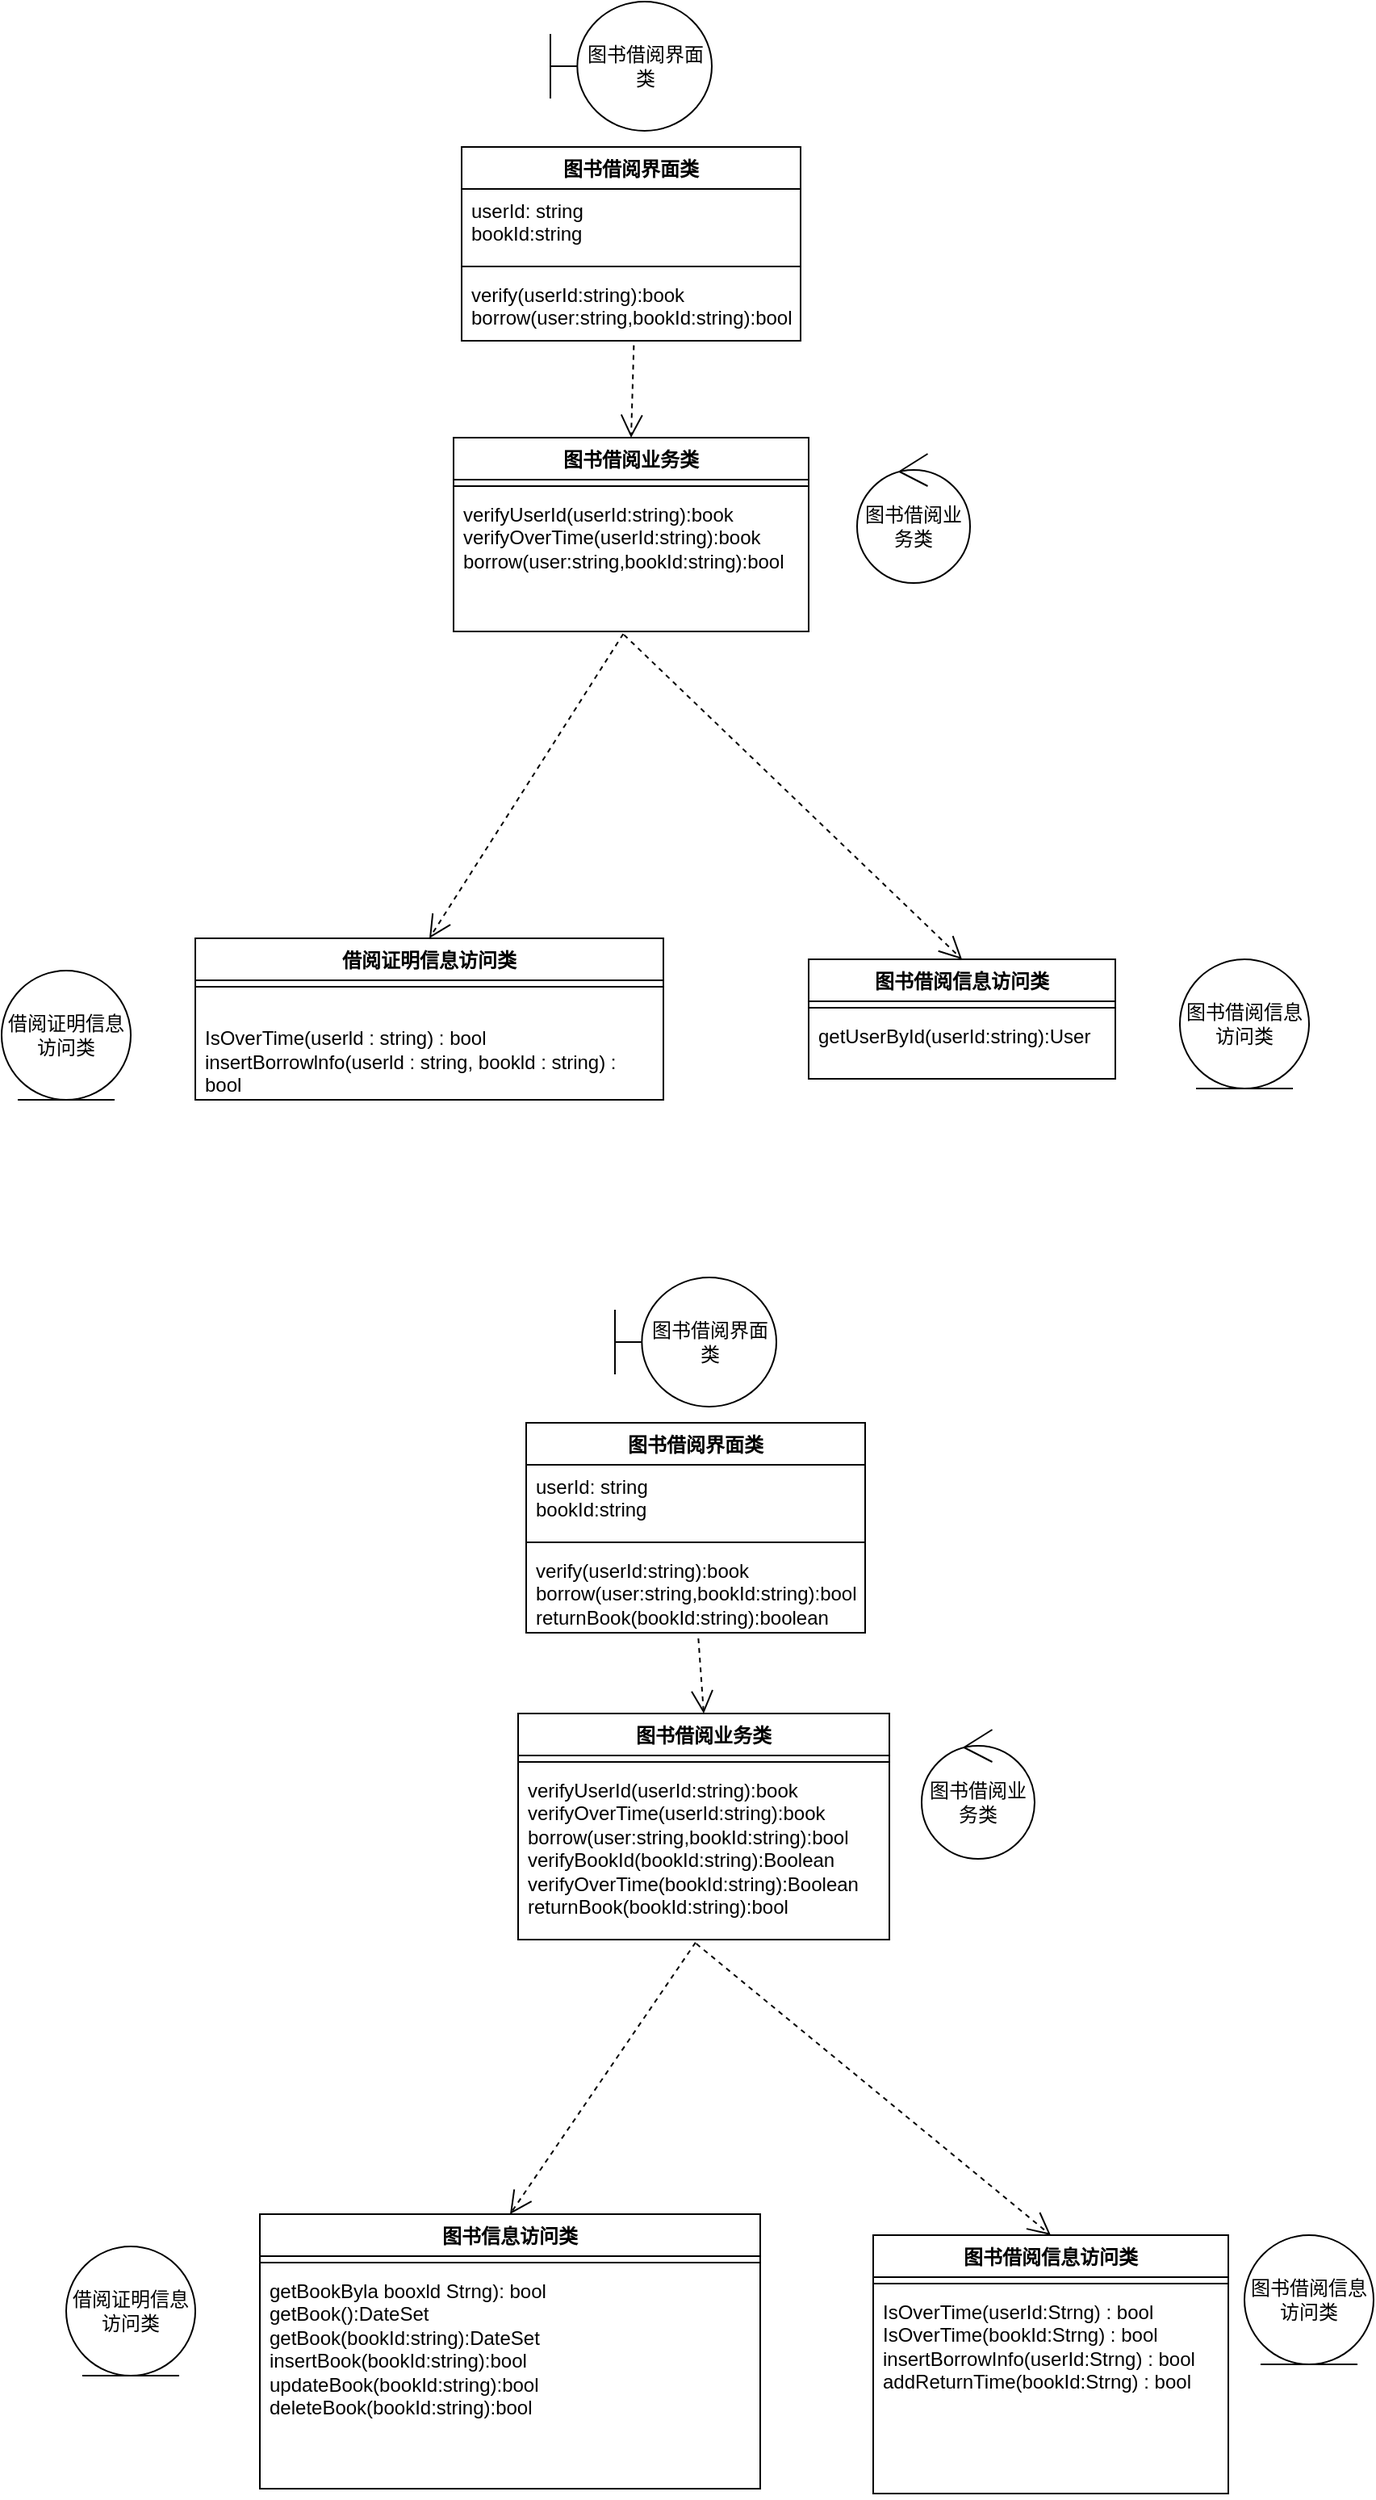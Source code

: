 <mxfile version="21.1.7" type="github">
  <diagram name="第 1 页" id="2etSsabE5EfdO6nmUWNd">
    <mxGraphModel dx="2062" dy="694" grid="1" gridSize="10" guides="1" tooltips="1" connect="1" arrows="1" fold="1" page="1" pageScale="1" pageWidth="827" pageHeight="1169" math="0" shadow="0">
      <root>
        <mxCell id="0" />
        <mxCell id="1" parent="0" />
        <mxCell id="MQDV8qLic893FauFztu4-1" value="图书借阅界面类" style="shape=umlBoundary;whiteSpace=wrap;html=1;" vertex="1" parent="1">
          <mxGeometry x="240" y="20" width="100" height="80" as="geometry" />
        </mxCell>
        <mxCell id="MQDV8qLic893FauFztu4-3" value="借阅证明信息访问类" style="ellipse;shape=umlEntity;whiteSpace=wrap;html=1;" vertex="1" parent="1">
          <mxGeometry x="-100" y="620" width="80" height="80" as="geometry" />
        </mxCell>
        <mxCell id="MQDV8qLic893FauFztu4-4" value="图书借阅业务类" style="ellipse;shape=umlControl;whiteSpace=wrap;html=1;" vertex="1" parent="1">
          <mxGeometry x="430" y="300" width="70" height="80" as="geometry" />
        </mxCell>
        <mxCell id="MQDV8qLic893FauFztu4-5" value="图书借阅信息访问类" style="ellipse;shape=umlEntity;whiteSpace=wrap;html=1;" vertex="1" parent="1">
          <mxGeometry x="630" y="613" width="80" height="80" as="geometry" />
        </mxCell>
        <mxCell id="MQDV8qLic893FauFztu4-6" value="图书借阅界面类" style="swimlane;fontStyle=1;align=center;verticalAlign=top;childLayout=stackLayout;horizontal=1;startSize=26;horizontalStack=0;resizeParent=1;resizeParentMax=0;resizeLast=0;collapsible=1;marginBottom=0;whiteSpace=wrap;html=1;" vertex="1" parent="1">
          <mxGeometry x="185" y="110" width="210" height="120" as="geometry" />
        </mxCell>
        <mxCell id="MQDV8qLic893FauFztu4-7" value="userId: string&lt;br&gt;bookId:string" style="text;strokeColor=none;fillColor=none;align=left;verticalAlign=top;spacingLeft=4;spacingRight=4;overflow=hidden;rotatable=0;points=[[0,0.5],[1,0.5]];portConstraint=eastwest;whiteSpace=wrap;html=1;" vertex="1" parent="MQDV8qLic893FauFztu4-6">
          <mxGeometry y="26" width="210" height="44" as="geometry" />
        </mxCell>
        <mxCell id="MQDV8qLic893FauFztu4-8" value="" style="line;strokeWidth=1;fillColor=none;align=left;verticalAlign=middle;spacingTop=-1;spacingLeft=3;spacingRight=3;rotatable=0;labelPosition=right;points=[];portConstraint=eastwest;strokeColor=inherit;" vertex="1" parent="MQDV8qLic893FauFztu4-6">
          <mxGeometry y="70" width="210" height="8" as="geometry" />
        </mxCell>
        <mxCell id="MQDV8qLic893FauFztu4-9" value="verify(userId:string):book&lt;br&gt;borrow(user:string,bookId:string):bool" style="text;strokeColor=none;fillColor=none;align=left;verticalAlign=top;spacingLeft=4;spacingRight=4;overflow=hidden;rotatable=0;points=[[0,0.5],[1,0.5]];portConstraint=eastwest;whiteSpace=wrap;html=1;" vertex="1" parent="MQDV8qLic893FauFztu4-6">
          <mxGeometry y="78" width="210" height="42" as="geometry" />
        </mxCell>
        <mxCell id="MQDV8qLic893FauFztu4-10" value="借阅证明信息访问类" style="swimlane;fontStyle=1;align=center;verticalAlign=top;childLayout=stackLayout;horizontal=1;startSize=26;horizontalStack=0;resizeParent=1;resizeParentMax=0;resizeLast=0;collapsible=1;marginBottom=0;whiteSpace=wrap;html=1;" vertex="1" parent="1">
          <mxGeometry x="20" y="600" width="290" height="100" as="geometry" />
        </mxCell>
        <mxCell id="MQDV8qLic893FauFztu4-12" value="" style="line;strokeWidth=1;fillColor=none;align=left;verticalAlign=middle;spacingTop=-1;spacingLeft=3;spacingRight=3;rotatable=0;labelPosition=right;points=[];portConstraint=eastwest;strokeColor=inherit;" vertex="1" parent="MQDV8qLic893FauFztu4-10">
          <mxGeometry y="26" width="290" height="8" as="geometry" />
        </mxCell>
        <mxCell id="MQDV8qLic893FauFztu4-13" value="&lt;div&gt;&lt;br&gt;&lt;/div&gt;&lt;div&gt;&lt;div&gt;IsOverTime(userld : string) : bool&lt;/div&gt;&lt;div&gt;insertBorrowlnfo(userld : string, bookld : string) : bool&lt;/div&gt;&lt;/div&gt;&lt;div&gt;&lt;br&gt;&lt;/div&gt;" style="text;strokeColor=none;fillColor=none;align=left;verticalAlign=top;spacingLeft=4;spacingRight=4;overflow=hidden;rotatable=0;points=[[0,0.5],[1,0.5]];portConstraint=eastwest;whiteSpace=wrap;html=1;" vertex="1" parent="MQDV8qLic893FauFztu4-10">
          <mxGeometry y="34" width="290" height="66" as="geometry" />
        </mxCell>
        <mxCell id="MQDV8qLic893FauFztu4-15" value="图书借阅业务类" style="swimlane;fontStyle=1;align=center;verticalAlign=top;childLayout=stackLayout;horizontal=1;startSize=26;horizontalStack=0;resizeParent=1;resizeParentMax=0;resizeLast=0;collapsible=1;marginBottom=0;whiteSpace=wrap;html=1;" vertex="1" parent="1">
          <mxGeometry x="180" y="290" width="220" height="120" as="geometry" />
        </mxCell>
        <mxCell id="MQDV8qLic893FauFztu4-17" value="" style="line;strokeWidth=1;fillColor=none;align=left;verticalAlign=middle;spacingTop=-1;spacingLeft=3;spacingRight=3;rotatable=0;labelPosition=right;points=[];portConstraint=eastwest;strokeColor=inherit;" vertex="1" parent="MQDV8qLic893FauFztu4-15">
          <mxGeometry y="26" width="220" height="8" as="geometry" />
        </mxCell>
        <mxCell id="MQDV8qLic893FauFztu4-18" value="verifyUserId(userId:string):book&lt;br&gt;verifyOverTime(userId:string):book&lt;br style=&quot;border-color: var(--border-color);&quot;&gt;borrow(user:string,bookId:string):bool" style="text;strokeColor=none;fillColor=none;align=left;verticalAlign=top;spacingLeft=4;spacingRight=4;overflow=hidden;rotatable=0;points=[[0,0.5],[1,0.5]];portConstraint=eastwest;whiteSpace=wrap;html=1;" vertex="1" parent="MQDV8qLic893FauFztu4-15">
          <mxGeometry y="34" width="220" height="86" as="geometry" />
        </mxCell>
        <mxCell id="MQDV8qLic893FauFztu4-19" value="图书借阅信息访问类" style="swimlane;fontStyle=1;align=center;verticalAlign=top;childLayout=stackLayout;horizontal=1;startSize=26;horizontalStack=0;resizeParent=1;resizeParentMax=0;resizeLast=0;collapsible=1;marginBottom=0;whiteSpace=wrap;html=1;" vertex="1" parent="1">
          <mxGeometry x="400" y="613" width="190" height="74" as="geometry" />
        </mxCell>
        <mxCell id="MQDV8qLic893FauFztu4-21" value="" style="line;strokeWidth=1;fillColor=none;align=left;verticalAlign=middle;spacingTop=-1;spacingLeft=3;spacingRight=3;rotatable=0;labelPosition=right;points=[];portConstraint=eastwest;strokeColor=inherit;" vertex="1" parent="MQDV8qLic893FauFztu4-19">
          <mxGeometry y="26" width="190" height="8" as="geometry" />
        </mxCell>
        <mxCell id="MQDV8qLic893FauFztu4-22" value="getUserById(userId:string):User" style="text;strokeColor=none;fillColor=none;align=left;verticalAlign=top;spacingLeft=4;spacingRight=4;overflow=hidden;rotatable=0;points=[[0,0.5],[1,0.5]];portConstraint=eastwest;whiteSpace=wrap;html=1;" vertex="1" parent="MQDV8qLic893FauFztu4-19">
          <mxGeometry y="34" width="190" height="40" as="geometry" />
        </mxCell>
        <mxCell id="MQDV8qLic893FauFztu4-25" value="" style="endArrow=open;endSize=12;dashed=1;html=1;rounded=0;exitX=0.508;exitY=1.067;exitDx=0;exitDy=0;exitPerimeter=0;entryX=0.5;entryY=0;entryDx=0;entryDy=0;" edge="1" parent="1" source="MQDV8qLic893FauFztu4-9" target="MQDV8qLic893FauFztu4-15">
          <mxGeometry width="160" relative="1" as="geometry">
            <mxPoint x="40" y="350" as="sourcePoint" />
            <mxPoint x="200" y="350" as="targetPoint" />
          </mxGeometry>
        </mxCell>
        <mxCell id="MQDV8qLic893FauFztu4-26" value="" style="endArrow=open;endSize=12;dashed=1;html=1;rounded=0;exitX=0.478;exitY=1.017;exitDx=0;exitDy=0;exitPerimeter=0;entryX=0.5;entryY=0;entryDx=0;entryDy=0;" edge="1" parent="1" source="MQDV8qLic893FauFztu4-18" target="MQDV8qLic893FauFztu4-10">
          <mxGeometry width="160" relative="1" as="geometry">
            <mxPoint x="302" y="243" as="sourcePoint" />
            <mxPoint x="300" y="300" as="targetPoint" />
          </mxGeometry>
        </mxCell>
        <mxCell id="MQDV8qLic893FauFztu4-27" value="" style="endArrow=open;endSize=12;dashed=1;html=1;rounded=0;exitX=0.48;exitY=1.024;exitDx=0;exitDy=0;exitPerimeter=0;entryX=0.5;entryY=0;entryDx=0;entryDy=0;" edge="1" parent="1" source="MQDV8qLic893FauFztu4-18" target="MQDV8qLic893FauFztu4-19">
          <mxGeometry width="160" relative="1" as="geometry">
            <mxPoint x="295" y="421" as="sourcePoint" />
            <mxPoint x="448" y="613" as="targetPoint" />
          </mxGeometry>
        </mxCell>
        <mxCell id="MQDV8qLic893FauFztu4-29" value="图书借阅界面类" style="shape=umlBoundary;whiteSpace=wrap;html=1;" vertex="1" parent="1">
          <mxGeometry x="280" y="810" width="100" height="80" as="geometry" />
        </mxCell>
        <mxCell id="MQDV8qLic893FauFztu4-30" value="借阅证明信息访问类" style="ellipse;shape=umlEntity;whiteSpace=wrap;html=1;" vertex="1" parent="1">
          <mxGeometry x="-60" y="1410" width="80" height="80" as="geometry" />
        </mxCell>
        <mxCell id="MQDV8qLic893FauFztu4-31" value="图书借阅业务类" style="ellipse;shape=umlControl;whiteSpace=wrap;html=1;" vertex="1" parent="1">
          <mxGeometry x="470" y="1090" width="70" height="80" as="geometry" />
        </mxCell>
        <mxCell id="MQDV8qLic893FauFztu4-32" value="图书借阅信息访问类" style="ellipse;shape=umlEntity;whiteSpace=wrap;html=1;" vertex="1" parent="1">
          <mxGeometry x="670" y="1403" width="80" height="80" as="geometry" />
        </mxCell>
        <mxCell id="MQDV8qLic893FauFztu4-33" value="图书借阅界面类" style="swimlane;fontStyle=1;align=center;verticalAlign=top;childLayout=stackLayout;horizontal=1;startSize=26;horizontalStack=0;resizeParent=1;resizeParentMax=0;resizeLast=0;collapsible=1;marginBottom=0;whiteSpace=wrap;html=1;" vertex="1" parent="1">
          <mxGeometry x="225" y="900" width="210" height="130" as="geometry" />
        </mxCell>
        <mxCell id="MQDV8qLic893FauFztu4-34" value="userId: string&lt;br&gt;bookId:string" style="text;strokeColor=none;fillColor=none;align=left;verticalAlign=top;spacingLeft=4;spacingRight=4;overflow=hidden;rotatable=0;points=[[0,0.5],[1,0.5]];portConstraint=eastwest;whiteSpace=wrap;html=1;" vertex="1" parent="MQDV8qLic893FauFztu4-33">
          <mxGeometry y="26" width="210" height="44" as="geometry" />
        </mxCell>
        <mxCell id="MQDV8qLic893FauFztu4-35" value="" style="line;strokeWidth=1;fillColor=none;align=left;verticalAlign=middle;spacingTop=-1;spacingLeft=3;spacingRight=3;rotatable=0;labelPosition=right;points=[];portConstraint=eastwest;strokeColor=inherit;" vertex="1" parent="MQDV8qLic893FauFztu4-33">
          <mxGeometry y="70" width="210" height="8" as="geometry" />
        </mxCell>
        <mxCell id="MQDV8qLic893FauFztu4-36" value="verify(userId:string):book&lt;br&gt;borrow(user:string,bookId:string):bool&lt;br&gt;returnBook(bookId:string):boolean" style="text;strokeColor=none;fillColor=none;align=left;verticalAlign=top;spacingLeft=4;spacingRight=4;overflow=hidden;rotatable=0;points=[[0,0.5],[1,0.5]];portConstraint=eastwest;whiteSpace=wrap;html=1;" vertex="1" parent="MQDV8qLic893FauFztu4-33">
          <mxGeometry y="78" width="210" height="52" as="geometry" />
        </mxCell>
        <mxCell id="MQDV8qLic893FauFztu4-37" value="图书信息访问类" style="swimlane;fontStyle=1;align=center;verticalAlign=top;childLayout=stackLayout;horizontal=1;startSize=26;horizontalStack=0;resizeParent=1;resizeParentMax=0;resizeLast=0;collapsible=1;marginBottom=0;whiteSpace=wrap;html=1;" vertex="1" parent="1">
          <mxGeometry x="60" y="1390" width="310" height="170" as="geometry" />
        </mxCell>
        <mxCell id="MQDV8qLic893FauFztu4-38" value="" style="line;strokeWidth=1;fillColor=none;align=left;verticalAlign=middle;spacingTop=-1;spacingLeft=3;spacingRight=3;rotatable=0;labelPosition=right;points=[];portConstraint=eastwest;strokeColor=inherit;" vertex="1" parent="MQDV8qLic893FauFztu4-37">
          <mxGeometry y="26" width="310" height="8" as="geometry" />
        </mxCell>
        <mxCell id="MQDV8qLic893FauFztu4-39" value="getBookByla booxld Strng): bool&lt;br&gt;getBook():DateSet&lt;br&gt;getBook(bookId:string):DateSet&lt;br&gt;insertBook(bookId:string):bool&lt;br&gt;updateBook(bookId:string):bool&lt;br&gt;deleteBook(bookId:string):bool" style="text;strokeColor=none;fillColor=none;align=left;verticalAlign=top;spacingLeft=4;spacingRight=4;overflow=hidden;rotatable=0;points=[[0,0.5],[1,0.5]];portConstraint=eastwest;whiteSpace=wrap;html=1;" vertex="1" parent="MQDV8qLic893FauFztu4-37">
          <mxGeometry y="34" width="310" height="136" as="geometry" />
        </mxCell>
        <mxCell id="MQDV8qLic893FauFztu4-40" value="图书借阅业务类" style="swimlane;fontStyle=1;align=center;verticalAlign=top;childLayout=stackLayout;horizontal=1;startSize=26;horizontalStack=0;resizeParent=1;resizeParentMax=0;resizeLast=0;collapsible=1;marginBottom=0;whiteSpace=wrap;html=1;" vertex="1" parent="1">
          <mxGeometry x="220" y="1080" width="230" height="140" as="geometry" />
        </mxCell>
        <mxCell id="MQDV8qLic893FauFztu4-41" value="" style="line;strokeWidth=1;fillColor=none;align=left;verticalAlign=middle;spacingTop=-1;spacingLeft=3;spacingRight=3;rotatable=0;labelPosition=right;points=[];portConstraint=eastwest;strokeColor=inherit;" vertex="1" parent="MQDV8qLic893FauFztu4-40">
          <mxGeometry y="26" width="230" height="8" as="geometry" />
        </mxCell>
        <mxCell id="MQDV8qLic893FauFztu4-42" value="verifyUserId(userId:string):book&lt;br&gt;verifyOverTime(userId:string):book&lt;br style=&quot;border-color: var(--border-color);&quot;&gt;borrow(user:string,bookId:string):bool&lt;br&gt;verifyBookId(bookId:string):Boolean&lt;br&gt;verifyOverTime(bookId:string):Boolean&lt;br&gt;returnBook(bookId:string):bool" style="text;strokeColor=none;fillColor=none;align=left;verticalAlign=top;spacingLeft=4;spacingRight=4;overflow=hidden;rotatable=0;points=[[0,0.5],[1,0.5]];portConstraint=eastwest;whiteSpace=wrap;html=1;" vertex="1" parent="MQDV8qLic893FauFztu4-40">
          <mxGeometry y="34" width="230" height="106" as="geometry" />
        </mxCell>
        <mxCell id="MQDV8qLic893FauFztu4-43" value="图书借阅信息访问类" style="swimlane;fontStyle=1;align=center;verticalAlign=top;childLayout=stackLayout;horizontal=1;startSize=26;horizontalStack=0;resizeParent=1;resizeParentMax=0;resizeLast=0;collapsible=1;marginBottom=0;whiteSpace=wrap;html=1;" vertex="1" parent="1">
          <mxGeometry x="440" y="1403" width="220" height="160" as="geometry" />
        </mxCell>
        <mxCell id="MQDV8qLic893FauFztu4-44" value="" style="line;strokeWidth=1;fillColor=none;align=left;verticalAlign=middle;spacingTop=-1;spacingLeft=3;spacingRight=3;rotatable=0;labelPosition=right;points=[];portConstraint=eastwest;strokeColor=inherit;" vertex="1" parent="MQDV8qLic893FauFztu4-43">
          <mxGeometry y="26" width="220" height="8" as="geometry" />
        </mxCell>
        <mxCell id="MQDV8qLic893FauFztu4-45" value="IsOverTime(userId:Strng) : bool&lt;br&gt;IsOverTime(bookId:Strng) : bool&lt;br&gt;insertBorrowInfo(userId:Strng) : bool&lt;br&gt;addReturnTime(bookId:Strng) : bool" style="text;strokeColor=none;fillColor=none;align=left;verticalAlign=top;spacingLeft=4;spacingRight=4;overflow=hidden;rotatable=0;points=[[0,0.5],[1,0.5]];portConstraint=eastwest;whiteSpace=wrap;html=1;" vertex="1" parent="MQDV8qLic893FauFztu4-43">
          <mxGeometry y="34" width="220" height="126" as="geometry" />
        </mxCell>
        <mxCell id="MQDV8qLic893FauFztu4-46" value="" style="endArrow=open;endSize=12;dashed=1;html=1;rounded=0;exitX=0.508;exitY=1.067;exitDx=0;exitDy=0;exitPerimeter=0;entryX=0.5;entryY=0;entryDx=0;entryDy=0;" edge="1" parent="1" source="MQDV8qLic893FauFztu4-36" target="MQDV8qLic893FauFztu4-40">
          <mxGeometry width="160" relative="1" as="geometry">
            <mxPoint x="80" y="1140" as="sourcePoint" />
            <mxPoint x="240" y="1140" as="targetPoint" />
          </mxGeometry>
        </mxCell>
        <mxCell id="MQDV8qLic893FauFztu4-47" value="" style="endArrow=open;endSize=12;dashed=1;html=1;rounded=0;exitX=0.478;exitY=1.017;exitDx=0;exitDy=0;exitPerimeter=0;entryX=0.5;entryY=0;entryDx=0;entryDy=0;" edge="1" parent="1" source="MQDV8qLic893FauFztu4-42" target="MQDV8qLic893FauFztu4-37">
          <mxGeometry width="160" relative="1" as="geometry">
            <mxPoint x="342" y="1033" as="sourcePoint" />
            <mxPoint x="340" y="1090" as="targetPoint" />
          </mxGeometry>
        </mxCell>
        <mxCell id="MQDV8qLic893FauFztu4-48" value="" style="endArrow=open;endSize=12;dashed=1;html=1;rounded=0;exitX=0.48;exitY=1.024;exitDx=0;exitDy=0;exitPerimeter=0;entryX=0.5;entryY=0;entryDx=0;entryDy=0;" edge="1" parent="1" source="MQDV8qLic893FauFztu4-42" target="MQDV8qLic893FauFztu4-43">
          <mxGeometry width="160" relative="1" as="geometry">
            <mxPoint x="335" y="1211" as="sourcePoint" />
            <mxPoint x="488" y="1403" as="targetPoint" />
          </mxGeometry>
        </mxCell>
      </root>
    </mxGraphModel>
  </diagram>
</mxfile>
